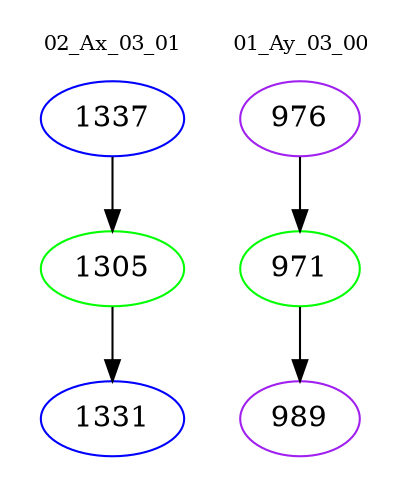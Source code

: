 digraph{
subgraph cluster_0 {
color = white
label = "02_Ax_03_01";
fontsize=10;
T0_1337 [label="1337", color="blue"]
T0_1337 -> T0_1305 [color="black"]
T0_1305 [label="1305", color="green"]
T0_1305 -> T0_1331 [color="black"]
T0_1331 [label="1331", color="blue"]
}
subgraph cluster_1 {
color = white
label = "01_Ay_03_00";
fontsize=10;
T1_976 [label="976", color="purple"]
T1_976 -> T1_971 [color="black"]
T1_971 [label="971", color="green"]
T1_971 -> T1_989 [color="black"]
T1_989 [label="989", color="purple"]
}
}
